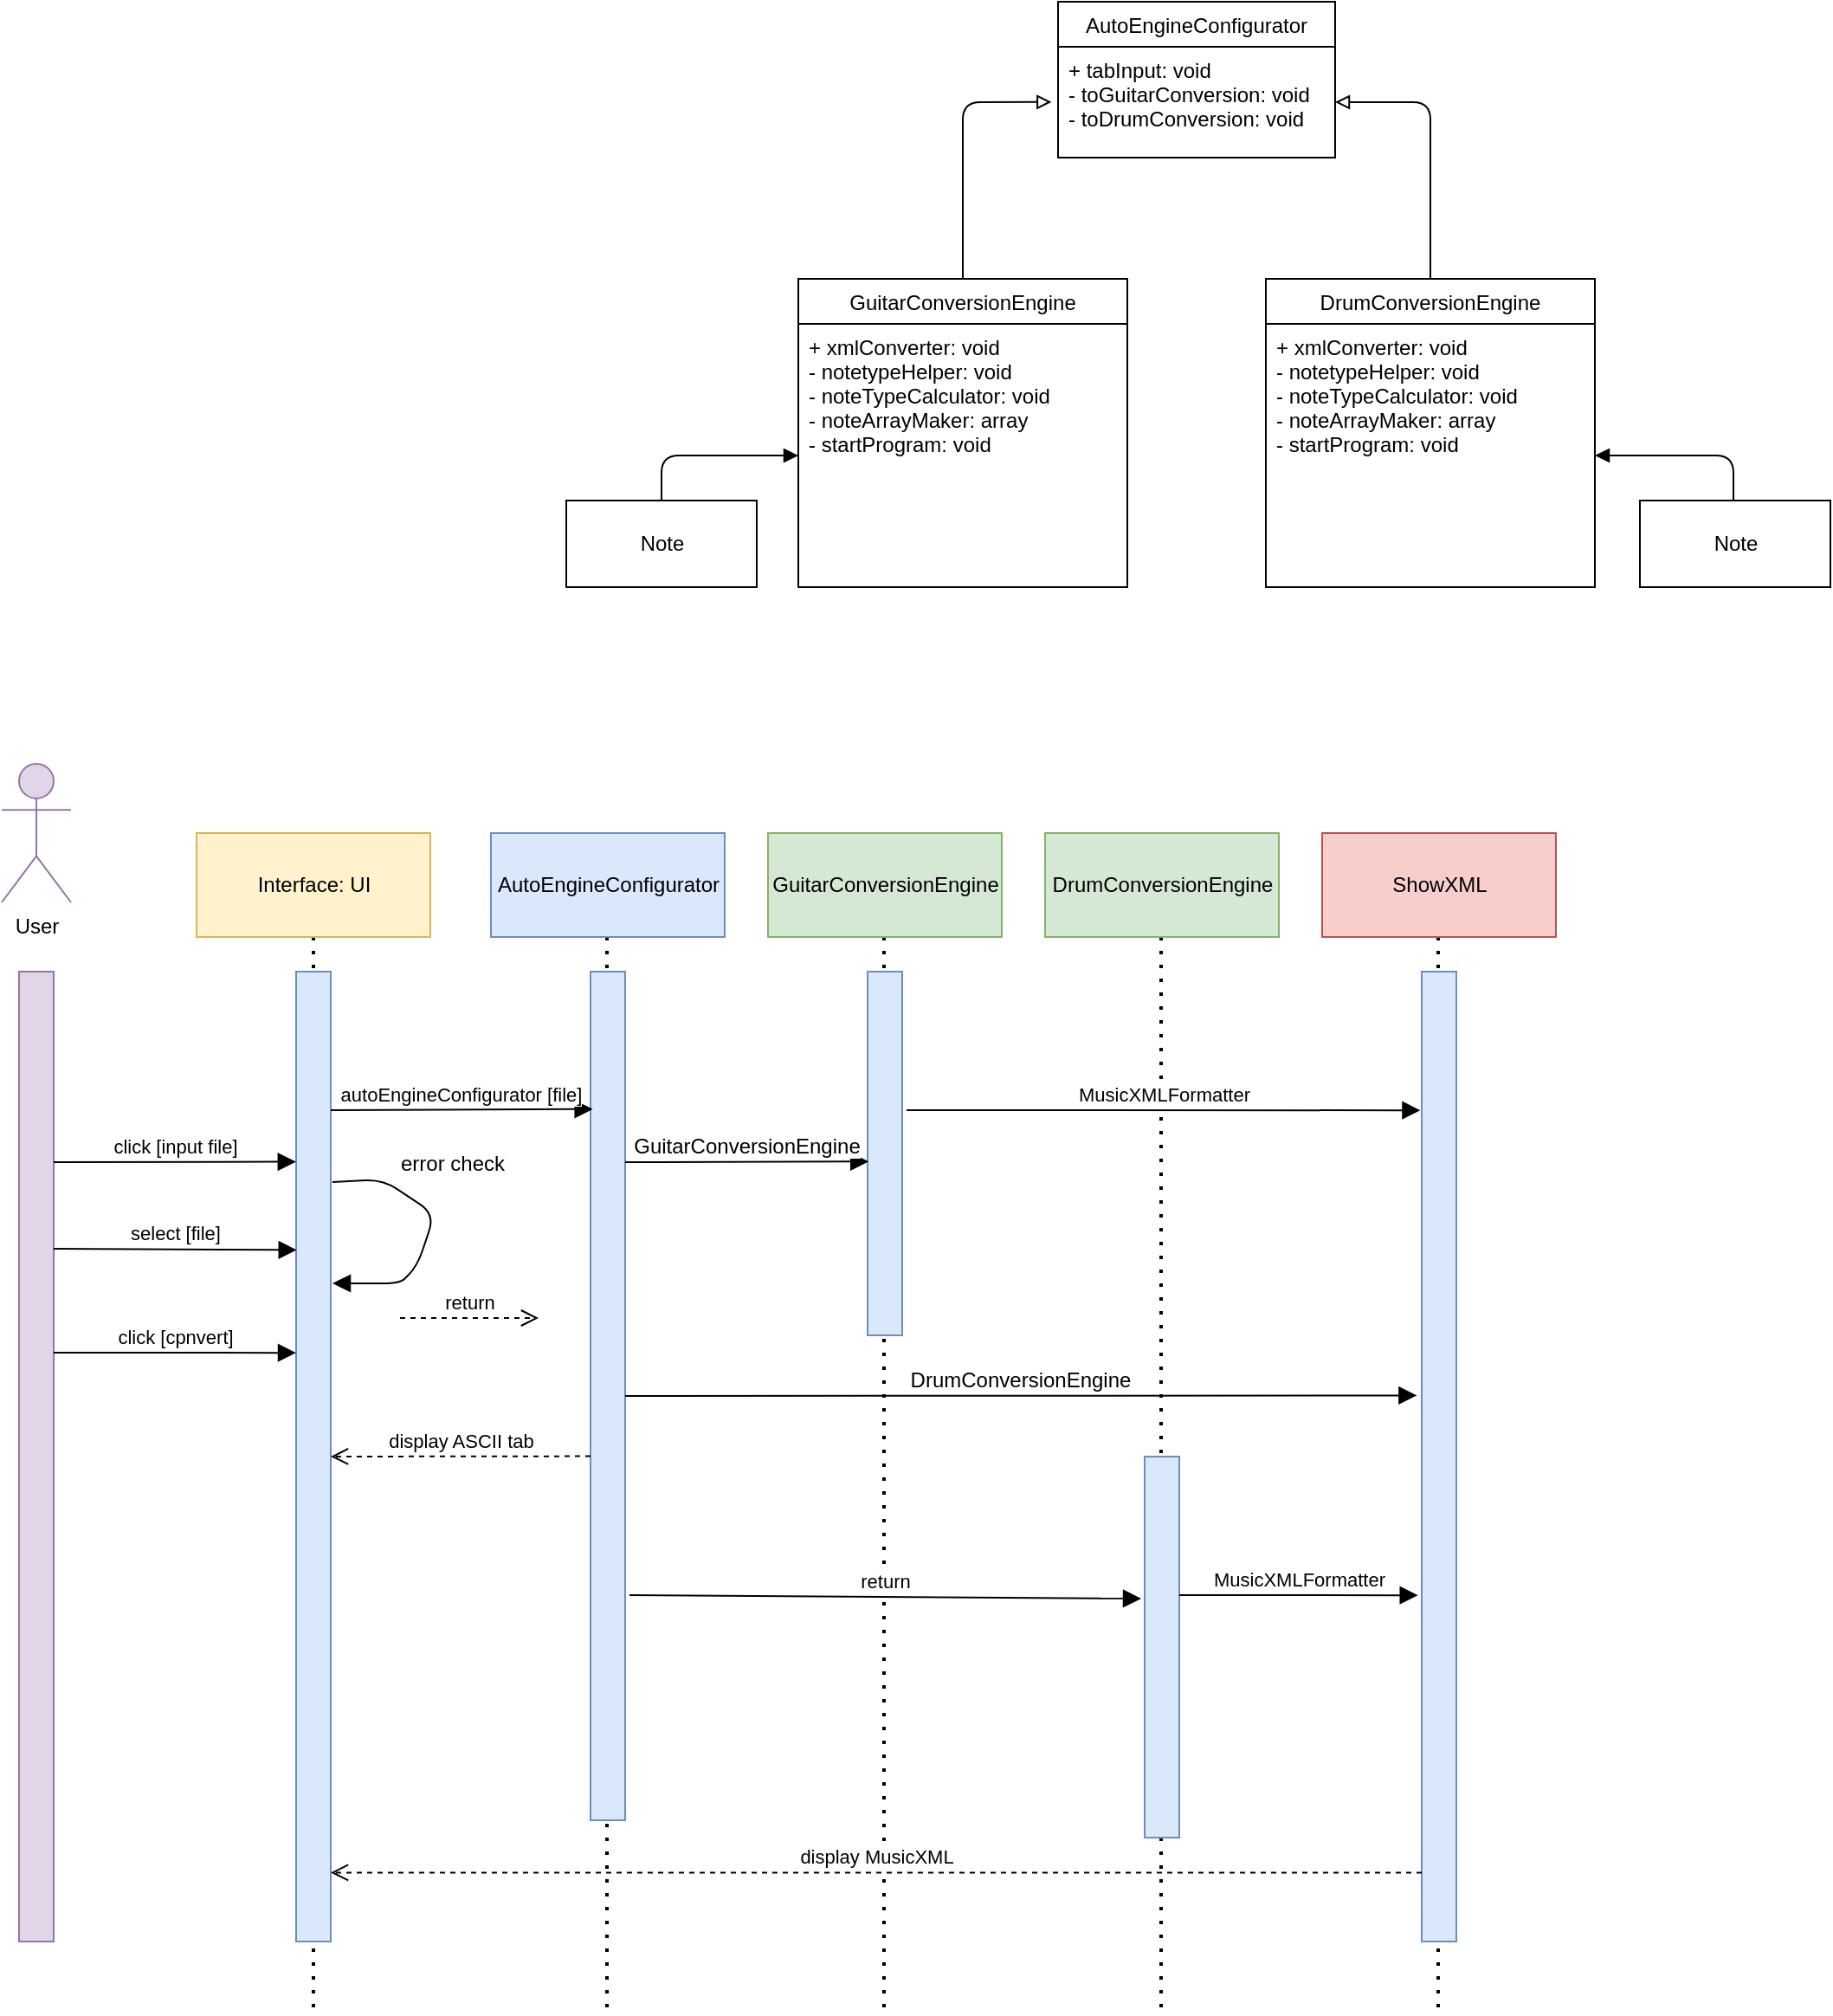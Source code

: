 <mxfile version="14.5.0" type="device"><diagram id="JpbFoQNlfqW03jCScgpA" name="Page-1"><mxGraphModel dx="3602" dy="1504" grid="0" gridSize="10" guides="1" tooltips="1" connect="1" arrows="1" fold="1" page="0" pageScale="1" pageWidth="850" pageHeight="1100" background="#ffffff" math="0" shadow="0"><root><mxCell id="0"/><mxCell id="1" parent="0"/><mxCell id="5FA9knNuzEQ5qh_mmcty-31" value="" style="endArrow=none;dashed=1;html=1;dashPattern=1 3;strokeWidth=2;exitX=0.5;exitY=1;exitDx=0;exitDy=0;" edge="1" parent="1"><mxGeometry width="50" height="50" relative="1" as="geometry"><mxPoint x="-260.5" y="700" as="sourcePoint"/><mxPoint x="-260.5" y="1320" as="targetPoint"/></mxGeometry></mxCell><mxCell id="5FA9knNuzEQ5qh_mmcty-32" value="" style="endArrow=none;dashed=1;html=1;dashPattern=1 3;strokeWidth=2;exitX=0.5;exitY=1;exitDx=0;exitDy=0;" edge="1" parent="1"><mxGeometry width="50" height="50" relative="1" as="geometry"><mxPoint x="-420.5" y="700" as="sourcePoint"/><mxPoint x="-420.5" y="1320" as="targetPoint"/></mxGeometry></mxCell><mxCell id="5FA9knNuzEQ5qh_mmcty-33" value="" style="endArrow=none;dashed=1;html=1;dashPattern=1 3;strokeWidth=2;exitX=0.5;exitY=1;exitDx=0;exitDy=0;" edge="1" parent="1"><mxGeometry width="50" height="50" relative="1" as="geometry"><mxPoint x="-580.5" y="700" as="sourcePoint"/><mxPoint x="-580.5" y="1320" as="targetPoint"/></mxGeometry></mxCell><mxCell id="5FA9knNuzEQ5qh_mmcty-34" value="" style="endArrow=none;dashed=1;html=1;dashPattern=1 3;strokeWidth=2;exitX=0.5;exitY=1;exitDx=0;exitDy=0;" edge="1" parent="1"><mxGeometry width="50" height="50" relative="1" as="geometry"><mxPoint x="-740.5" y="700" as="sourcePoint"/><mxPoint x="-740.5" y="1320" as="targetPoint"/></mxGeometry></mxCell><mxCell id="5FA9knNuzEQ5qh_mmcty-30" value="" style="endArrow=none;dashed=1;html=1;dashPattern=1 3;strokeWidth=2;exitX=0.5;exitY=1;exitDx=0;exitDy=0;" edge="1" parent="1" source="5FA9knNuzEQ5qh_mmcty-22"><mxGeometry width="50" height="50" relative="1" as="geometry"><mxPoint x="-790" y="880" as="sourcePoint"/><mxPoint x="-910" y="1320" as="targetPoint"/></mxGeometry></mxCell><mxCell id="5FA9knNuzEQ5qh_mmcty-1" value="AutoEngineConfigurator" style="swimlane;fontStyle=0;childLayout=stackLayout;horizontal=1;startSize=26;fillColor=none;horizontalStack=0;resizeParent=1;resizeParentMax=0;resizeLast=0;collapsible=1;marginBottom=0;" vertex="1" parent="1"><mxGeometry x="-480" y="160" width="160" height="90" as="geometry"/></mxCell><mxCell id="5FA9knNuzEQ5qh_mmcty-2" value="+ tabInput: void&#10;- toGuitarConversion: void&#10;- toDrumConversion: void" style="text;strokeColor=none;fillColor=none;align=left;verticalAlign=top;spacingLeft=4;spacingRight=4;overflow=hidden;rotatable=0;points=[[0,0.5],[1,0.5]];portConstraint=eastwest;" vertex="1" parent="5FA9knNuzEQ5qh_mmcty-1"><mxGeometry y="26" width="160" height="64" as="geometry"/></mxCell><mxCell id="5FA9knNuzEQ5qh_mmcty-5" value="DrumConversionEngine" style="swimlane;fontStyle=0;childLayout=stackLayout;horizontal=1;startSize=26;fillColor=none;horizontalStack=0;resizeParent=1;resizeParentMax=0;resizeLast=0;collapsible=1;marginBottom=0;" vertex="1" parent="1"><mxGeometry x="-360" y="320" width="190" height="178" as="geometry"/></mxCell><mxCell id="5FA9knNuzEQ5qh_mmcty-8" value="+ xmlConverter: void&#10;- notetypeHelper: void &#10;- noteTypeCalculator: void&#10;- noteArrayMaker: array&#10;- startProgram: void" style="text;strokeColor=none;fillColor=none;align=left;verticalAlign=top;spacingLeft=4;spacingRight=4;overflow=hidden;rotatable=0;points=[[0,0.5],[1,0.5]];portConstraint=eastwest;" vertex="1" parent="5FA9knNuzEQ5qh_mmcty-5"><mxGeometry y="26" width="190" height="152" as="geometry"/></mxCell><mxCell id="5FA9knNuzEQ5qh_mmcty-9" value="GuitarConversionEngine" style="swimlane;fontStyle=0;childLayout=stackLayout;horizontal=1;startSize=26;fillColor=none;horizontalStack=0;resizeParent=1;resizeParentMax=0;resizeLast=0;collapsible=1;marginBottom=0;" vertex="1" parent="1"><mxGeometry x="-630" y="320" width="190" height="178" as="geometry"/></mxCell><mxCell id="5FA9knNuzEQ5qh_mmcty-10" value="+ xmlConverter: void&#10;- notetypeHelper: void &#10;- noteTypeCalculator: void&#10;- noteArrayMaker: array&#10;- startProgram: void" style="text;strokeColor=none;fillColor=none;align=left;verticalAlign=top;spacingLeft=4;spacingRight=4;overflow=hidden;rotatable=0;points=[[0,0.5],[1,0.5]];portConstraint=eastwest;" vertex="1" parent="5FA9knNuzEQ5qh_mmcty-9"><mxGeometry y="26" width="190" height="152" as="geometry"/></mxCell><mxCell id="5FA9knNuzEQ5qh_mmcty-12" value="" style="endArrow=block;html=1;exitX=0.5;exitY=0;exitDx=0;exitDy=0;endFill=0;entryX=1;entryY=0.5;entryDx=0;entryDy=0;" edge="1" parent="1" source="5FA9knNuzEQ5qh_mmcty-5" target="5FA9knNuzEQ5qh_mmcty-2"><mxGeometry width="50" height="50" relative="1" as="geometry"><mxPoint x="-318.72" y="223.228" as="sourcePoint"/><mxPoint x="-200" y="250" as="targetPoint"/><Array as="points"><mxPoint x="-265" y="218"/></Array></mxGeometry></mxCell><mxCell id="5FA9knNuzEQ5qh_mmcty-13" value="" style="endArrow=block;html=1;entryX=-0.024;entryY=0.498;entryDx=0;entryDy=0;shadow=0;endFill=0;entryPerimeter=0;exitX=0.5;exitY=0;exitDx=0;exitDy=0;" edge="1" parent="1" source="5FA9knNuzEQ5qh_mmcty-9" target="5FA9knNuzEQ5qh_mmcty-2"><mxGeometry width="50" height="50" relative="1" as="geometry"><mxPoint x="-590" y="270" as="sourcePoint"/><mxPoint x="-546.28" y="307" as="targetPoint"/><Array as="points"><mxPoint x="-535" y="218"/></Array></mxGeometry></mxCell><mxCell id="5FA9knNuzEQ5qh_mmcty-14" value="User" style="shape=umlActor;verticalLabelPosition=bottom;verticalAlign=top;html=1;fillColor=#e1d5e7;strokeColor=#9673a6;" vertex="1" parent="1"><mxGeometry x="-1090" y="600" width="40" height="80" as="geometry"/></mxCell><mxCell id="5FA9knNuzEQ5qh_mmcty-15" value="" style="rounded=0;whiteSpace=wrap;html=1;fillColor=#e1d5e7;strokeColor=#9673a6;" vertex="1" parent="1"><mxGeometry x="-1080" y="720" width="20" height="560" as="geometry"/></mxCell><mxCell id="5FA9knNuzEQ5qh_mmcty-16" value="" style="rounded=0;whiteSpace=wrap;html=1;fillColor=#dae8fc;strokeColor=#6c8ebf;" vertex="1" parent="1"><mxGeometry x="-920" y="720" width="20" height="560" as="geometry"/></mxCell><mxCell id="5FA9knNuzEQ5qh_mmcty-17" value="" style="rounded=0;whiteSpace=wrap;html=1;fillColor=#dae8fc;strokeColor=#6c8ebf;" vertex="1" parent="1"><mxGeometry x="-270" y="720" width="20" height="560" as="geometry"/></mxCell><mxCell id="5FA9knNuzEQ5qh_mmcty-18" value="" style="rounded=0;whiteSpace=wrap;html=1;fillColor=#dae8fc;strokeColor=#6c8ebf;" vertex="1" parent="1"><mxGeometry x="-430" y="1000" width="20" height="220" as="geometry"/></mxCell><mxCell id="5FA9knNuzEQ5qh_mmcty-19" value="" style="rounded=0;whiteSpace=wrap;html=1;fillColor=#dae8fc;strokeColor=#6c8ebf;" vertex="1" parent="1"><mxGeometry x="-590" y="720" width="20" height="210" as="geometry"/></mxCell><mxCell id="5FA9knNuzEQ5qh_mmcty-20" value="" style="rounded=0;whiteSpace=wrap;html=1;fillColor=#dae8fc;strokeColor=#6c8ebf;" vertex="1" parent="1"><mxGeometry x="-750" y="720" width="20" height="490" as="geometry"/></mxCell><UserObject label="Interface: UI" treeRoot="1" id="5FA9knNuzEQ5qh_mmcty-22"><mxCell style="whiteSpace=wrap;html=1;align=center;treeFolding=1;treeMoving=1;newEdgeStyle={&quot;edgeStyle&quot;:&quot;elbowEdgeStyle&quot;,&quot;startArrow&quot;:&quot;none&quot;,&quot;endArrow&quot;:&quot;none&quot;};fillColor=#fff2cc;strokeColor=#d6b656;" vertex="1" parent="1"><mxGeometry x="-977.5" y="640" width="135" height="60" as="geometry"/></mxCell></UserObject><UserObject label="AutoEngineConfigurator" treeRoot="1" id="5FA9knNuzEQ5qh_mmcty-26"><mxCell style="whiteSpace=wrap;html=1;align=center;treeFolding=1;treeMoving=1;newEdgeStyle={&quot;edgeStyle&quot;:&quot;elbowEdgeStyle&quot;,&quot;startArrow&quot;:&quot;none&quot;,&quot;endArrow&quot;:&quot;none&quot;};fillColor=#dae8fc;strokeColor=#6c8ebf;" vertex="1" parent="1"><mxGeometry x="-807.5" y="640" width="135" height="60" as="geometry"/></mxCell></UserObject><UserObject label="ShowXML" treeRoot="1" id="5FA9knNuzEQ5qh_mmcty-27"><mxCell style="whiteSpace=wrap;html=1;align=center;treeFolding=1;treeMoving=1;newEdgeStyle={&quot;edgeStyle&quot;:&quot;elbowEdgeStyle&quot;,&quot;startArrow&quot;:&quot;none&quot;,&quot;endArrow&quot;:&quot;none&quot;};fillColor=#f8cecc;strokeColor=#b85450;" vertex="1" parent="1"><mxGeometry x="-327.5" y="640" width="135" height="60" as="geometry"/></mxCell></UserObject><UserObject label="&lt;span&gt;GuitarConversionEngine&lt;/span&gt;" treeRoot="1" id="5FA9knNuzEQ5qh_mmcty-28"><mxCell style="whiteSpace=wrap;html=1;align=center;treeFolding=1;treeMoving=1;newEdgeStyle={&quot;edgeStyle&quot;:&quot;elbowEdgeStyle&quot;,&quot;startArrow&quot;:&quot;none&quot;,&quot;endArrow&quot;:&quot;none&quot;};fillColor=#d5e8d4;strokeColor=#82b366;" vertex="1" parent="1"><mxGeometry x="-647.5" y="640" width="135" height="60" as="geometry"/></mxCell></UserObject><UserObject label="&lt;span&gt;DrumConversionEngine&lt;/span&gt;" treeRoot="1" id="5FA9knNuzEQ5qh_mmcty-29"><mxCell style="whiteSpace=wrap;html=1;align=center;treeFolding=1;treeMoving=1;newEdgeStyle={&quot;edgeStyle&quot;:&quot;elbowEdgeStyle&quot;,&quot;startArrow&quot;:&quot;none&quot;,&quot;endArrow&quot;:&quot;none&quot;};fillColor=#d5e8d4;strokeColor=#82b366;" vertex="1" parent="1"><mxGeometry x="-487.5" y="640" width="135" height="60" as="geometry"/></mxCell></UserObject><mxCell id="5FA9knNuzEQ5qh_mmcty-37" value="&lt;span style=&quot;font-size: 12px&quot;&gt;GuitarConversionEngine&lt;/span&gt;" style="html=1;verticalAlign=bottom;endArrow=block;endSize=8;shadow=0;endFill=1;entryX=0.031;entryY=0.522;entryDx=0;entryDy=0;entryPerimeter=0;" edge="1" parent="1" target="5FA9knNuzEQ5qh_mmcty-19"><mxGeometry relative="1" as="geometry"><mxPoint x="-730" y="830" as="sourcePoint"/><mxPoint x="-650" y="830" as="targetPoint"/></mxGeometry></mxCell><mxCell id="5FA9knNuzEQ5qh_mmcty-38" value="return" style="html=1;verticalAlign=bottom;endArrow=open;endSize=8;shadow=0;dashed=1;" edge="1" parent="1"><mxGeometry relative="1" as="geometry"><mxPoint x="-860" y="920" as="sourcePoint"/><mxPoint x="-780" y="920" as="targetPoint"/></mxGeometry></mxCell><mxCell id="5FA9knNuzEQ5qh_mmcty-39" value="Note" style="html=1;" vertex="1" parent="1"><mxGeometry x="-144" y="448" width="110" height="50" as="geometry"/></mxCell><mxCell id="5FA9knNuzEQ5qh_mmcty-40" value="Note" style="html=1;" vertex="1" parent="1"><mxGeometry x="-764" y="448" width="110" height="50" as="geometry"/></mxCell><mxCell id="5FA9knNuzEQ5qh_mmcty-43" value="" style="endArrow=block;html=1;entryX=0;entryY=0.5;entryDx=0;entryDy=0;exitX=0.5;exitY=0;exitDx=0;exitDy=0;shadow=0;endFill=1;" edge="1" parent="1" source="5FA9knNuzEQ5qh_mmcty-40" target="5FA9knNuzEQ5qh_mmcty-10"><mxGeometry width="50" height="50" relative="1" as="geometry"><mxPoint x="-672.5" y="354" as="sourcePoint"/><mxPoint x="-727.5" y="448" as="targetPoint"/><Array as="points"><mxPoint x="-709" y="422"/></Array></mxGeometry></mxCell><mxCell id="5FA9knNuzEQ5qh_mmcty-44" value="" style="endArrow=block;html=1;entryX=1;entryY=0.5;entryDx=0;entryDy=0;exitX=0.5;exitY=0;exitDx=0;exitDy=0;shadow=0;endFill=1;" edge="1" parent="1" target="5FA9knNuzEQ5qh_mmcty-8"><mxGeometry width="50" height="50" relative="1" as="geometry"><mxPoint x="-90" y="448" as="sourcePoint"/><mxPoint x="-11" y="422" as="targetPoint"/><Array as="points"><mxPoint x="-90" y="422"/></Array></mxGeometry></mxCell><mxCell id="5FA9knNuzEQ5qh_mmcty-45" value="return" style="html=1;verticalAlign=bottom;endArrow=block;endSize=8;shadow=0;endFill=1;" edge="1" parent="1"><mxGeometry relative="1" as="geometry"><mxPoint x="-727.5" y="1080" as="sourcePoint"/><mxPoint x="-432" y="1082" as="targetPoint"/></mxGeometry></mxCell><mxCell id="5FA9knNuzEQ5qh_mmcty-46" value="autoEngineConfigurator [file]" style="html=1;verticalAlign=bottom;endArrow=block;endSize=8;shadow=0;endFill=1;entryX=0.066;entryY=0.162;entryDx=0;entryDy=0;entryPerimeter=0;" edge="1" parent="1" target="5FA9knNuzEQ5qh_mmcty-20"><mxGeometry relative="1" as="geometry"><mxPoint x="-900" y="800" as="sourcePoint"/><mxPoint x="-750" y="797" as="targetPoint"/></mxGeometry></mxCell><mxCell id="5FA9knNuzEQ5qh_mmcty-47" value="click [cpnvert]" style="html=1;verticalAlign=bottom;endArrow=block;endSize=8;shadow=0;endFill=1;entryX=0;entryY=0.393;entryDx=0;entryDy=0;entryPerimeter=0;" edge="1" parent="1" target="5FA9knNuzEQ5qh_mmcty-16"><mxGeometry relative="1" as="geometry"><mxPoint x="-1060" y="940" as="sourcePoint"/><mxPoint x="-980" y="940" as="targetPoint"/></mxGeometry></mxCell><mxCell id="5FA9knNuzEQ5qh_mmcty-48" value="select [file]" style="html=1;verticalAlign=bottom;endArrow=block;endSize=8;shadow=0;endFill=1;entryX=0.019;entryY=0.287;entryDx=0;entryDy=0;entryPerimeter=0;" edge="1" parent="1" target="5FA9knNuzEQ5qh_mmcty-16"><mxGeometry relative="1" as="geometry"><mxPoint x="-1060" y="880" as="sourcePoint"/><mxPoint x="-980" y="880" as="targetPoint"/></mxGeometry></mxCell><mxCell id="5FA9knNuzEQ5qh_mmcty-49" value="click [input file]" style="html=1;verticalAlign=bottom;endArrow=block;endSize=8;shadow=0;endFill=1;entryX=-0.005;entryY=0.196;entryDx=0;entryDy=0;entryPerimeter=0;" edge="1" parent="1" target="5FA9knNuzEQ5qh_mmcty-16"><mxGeometry relative="1" as="geometry"><mxPoint x="-1060" y="830" as="sourcePoint"/><mxPoint x="-980" y="830" as="targetPoint"/></mxGeometry></mxCell><mxCell id="5FA9knNuzEQ5qh_mmcty-50" value="display ASCII tab" style="html=1;verticalAlign=bottom;endArrow=open;endSize=8;shadow=0;dashed=1;exitX=0;exitY=0.571;exitDx=0;exitDy=0;entryX=1;entryY=0.5;entryDx=0;entryDy=0;exitPerimeter=0;" edge="1" parent="1" source="5FA9knNuzEQ5qh_mmcty-20" target="5FA9knNuzEQ5qh_mmcty-16"><mxGeometry relative="1" as="geometry"><mxPoint x="-1060" y="999.76" as="sourcePoint"/><mxPoint x="-830" y="1050" as="targetPoint"/></mxGeometry></mxCell><mxCell id="5FA9knNuzEQ5qh_mmcty-51" value="MusicXMLFormatter" style="html=1;verticalAlign=bottom;endArrow=block;endSize=8;shadow=0;endFill=1;entryX=-0.038;entryY=0.143;entryDx=0;entryDy=0;entryPerimeter=0;" edge="1" parent="1" target="5FA9knNuzEQ5qh_mmcty-17"><mxGeometry relative="1" as="geometry"><mxPoint x="-567.5" y="800" as="sourcePoint"/><mxPoint x="-487.5" y="800" as="targetPoint"/></mxGeometry></mxCell><mxCell id="5FA9knNuzEQ5qh_mmcty-55" value="MusicXMLFormatter" style="html=1;verticalAlign=bottom;endArrow=block;endSize=8;shadow=0;endFill=1;entryX=-0.107;entryY=0.643;entryDx=0;entryDy=0;entryPerimeter=0;" edge="1" parent="1" target="5FA9knNuzEQ5qh_mmcty-17"><mxGeometry relative="1" as="geometry"><mxPoint x="-410" y="1080" as="sourcePoint"/><mxPoint x="-330" y="1080" as="targetPoint"/></mxGeometry></mxCell><mxCell id="5FA9knNuzEQ5qh_mmcty-56" value="display MusicXML" style="html=1;verticalAlign=bottom;endArrow=open;endSize=8;shadow=0;dashed=1;exitX=0;exitY=0.929;exitDx=0;exitDy=0;entryX=1;entryY=0.5;entryDx=0;entryDy=0;exitPerimeter=0;" edge="1" parent="1" source="5FA9knNuzEQ5qh_mmcty-17"><mxGeometry relative="1" as="geometry"><mxPoint x="-750" y="1240" as="sourcePoint"/><mxPoint x="-900" y="1240.21" as="targetPoint"/></mxGeometry></mxCell><mxCell id="5FA9knNuzEQ5qh_mmcty-58" value="&lt;span style=&quot;font-size: 12px&quot;&gt;DrumConversionEngine&lt;/span&gt;" style="html=1;verticalAlign=bottom;endArrow=block;endSize=8;shadow=0;endFill=1;entryX=-0.141;entryY=0.437;entryDx=0;entryDy=0;entryPerimeter=0;exitX=1;exitY=0.5;exitDx=0;exitDy=0;" edge="1" parent="1" source="5FA9knNuzEQ5qh_mmcty-20" target="5FA9knNuzEQ5qh_mmcty-17"><mxGeometry relative="1" as="geometry"><mxPoint x="-710" y="850" as="sourcePoint"/><mxPoint x="-569.38" y="849.62" as="targetPoint"/></mxGeometry></mxCell><mxCell id="5FA9knNuzEQ5qh_mmcty-60" value="&lt;span style=&quot;font-size: 12px&quot;&gt;error check&lt;/span&gt;" style="html=1;verticalAlign=bottom;endArrow=block;endSize=8;shadow=0;endFill=1;exitX=1.048;exitY=0.217;exitDx=0;exitDy=0;exitPerimeter=0;" edge="1" parent="1" source="5FA9knNuzEQ5qh_mmcty-16"><mxGeometry x="-0.168" y="22" relative="1" as="geometry"><mxPoint x="-720" y="840" as="sourcePoint"/><mxPoint x="-899" y="900" as="targetPoint"/><Array as="points"><mxPoint x="-870" y="840"/><mxPoint x="-840" y="860"/><mxPoint x="-850" y="890"/><mxPoint x="-860" y="900"/></Array><mxPoint as="offset"/></mxGeometry></mxCell></root></mxGraphModel></diagram></mxfile>